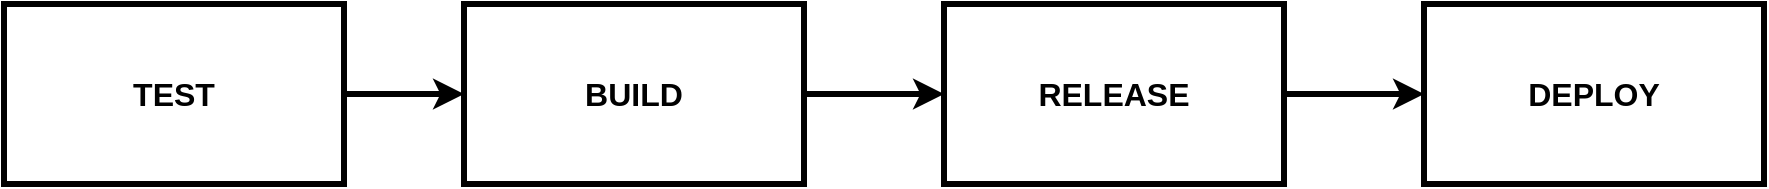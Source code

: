 <mxfile version="13.10.8" type="github">
  <diagram id="fDmVMM7u1fkWzzXRepBa" name="Page-1">
    <mxGraphModel dx="1822" dy="746" grid="1" gridSize="10" guides="1" tooltips="1" connect="1" arrows="1" fold="1" page="0" pageScale="1" pageWidth="827" pageHeight="1169" math="0" shadow="0">
      <root>
        <mxCell id="0" />
        <mxCell id="1" parent="0" />
        <mxCell id="N8KPK7scUSXZXHy-Nnl_-5" style="edgeStyle=orthogonalEdgeStyle;rounded=0;orthogonalLoop=1;jettySize=auto;html=1;strokeWidth=3;entryX=0;entryY=0.5;entryDx=0;entryDy=0;" edge="1" parent="1" source="N8KPK7scUSXZXHy-Nnl_-1" target="N8KPK7scUSXZXHy-Nnl_-2">
          <mxGeometry relative="1" as="geometry">
            <mxPoint x="70" y="235" as="targetPoint" />
          </mxGeometry>
        </mxCell>
        <mxCell id="N8KPK7scUSXZXHy-Nnl_-1" value="&lt;b&gt;&lt;font style=&quot;font-size: 16px&quot;&gt;TEST&lt;/font&gt;&lt;/b&gt;" style="rounded=0;whiteSpace=wrap;html=1;strokeWidth=3;" vertex="1" parent="1">
          <mxGeometry x="-150" y="190" width="170" height="90" as="geometry" />
        </mxCell>
        <mxCell id="N8KPK7scUSXZXHy-Nnl_-6" style="edgeStyle=orthogonalEdgeStyle;rounded=0;orthogonalLoop=1;jettySize=auto;html=1;entryX=0;entryY=0.5;entryDx=0;entryDy=0;strokeWidth=3;" edge="1" parent="1" source="N8KPK7scUSXZXHy-Nnl_-2" target="N8KPK7scUSXZXHy-Nnl_-3">
          <mxGeometry relative="1" as="geometry" />
        </mxCell>
        <mxCell id="N8KPK7scUSXZXHy-Nnl_-2" value="&lt;span style=&quot;font-size: 16px&quot;&gt;&lt;b&gt;BUILD&lt;/b&gt;&lt;/span&gt;" style="rounded=0;whiteSpace=wrap;html=1;strokeWidth=3;" vertex="1" parent="1">
          <mxGeometry x="80" y="190" width="170" height="90" as="geometry" />
        </mxCell>
        <mxCell id="N8KPK7scUSXZXHy-Nnl_-7" style="edgeStyle=orthogonalEdgeStyle;rounded=0;orthogonalLoop=1;jettySize=auto;html=1;entryX=0;entryY=0.5;entryDx=0;entryDy=0;strokeWidth=3;" edge="1" parent="1" source="N8KPK7scUSXZXHy-Nnl_-3" target="N8KPK7scUSXZXHy-Nnl_-4">
          <mxGeometry relative="1" as="geometry" />
        </mxCell>
        <mxCell id="N8KPK7scUSXZXHy-Nnl_-3" value="&lt;b&gt;&lt;font style=&quot;font-size: 16px&quot;&gt;RELEASE&lt;/font&gt;&lt;/b&gt;" style="rounded=0;whiteSpace=wrap;html=1;strokeWidth=3;" vertex="1" parent="1">
          <mxGeometry x="320" y="190" width="170" height="90" as="geometry" />
        </mxCell>
        <mxCell id="N8KPK7scUSXZXHy-Nnl_-4" value="&lt;b&gt;&lt;font style=&quot;font-size: 16px&quot;&gt;DEPLOY&lt;/font&gt;&lt;/b&gt;" style="rounded=0;whiteSpace=wrap;html=1;strokeWidth=3;" vertex="1" parent="1">
          <mxGeometry x="560" y="190" width="170" height="90" as="geometry" />
        </mxCell>
      </root>
    </mxGraphModel>
  </diagram>
</mxfile>
